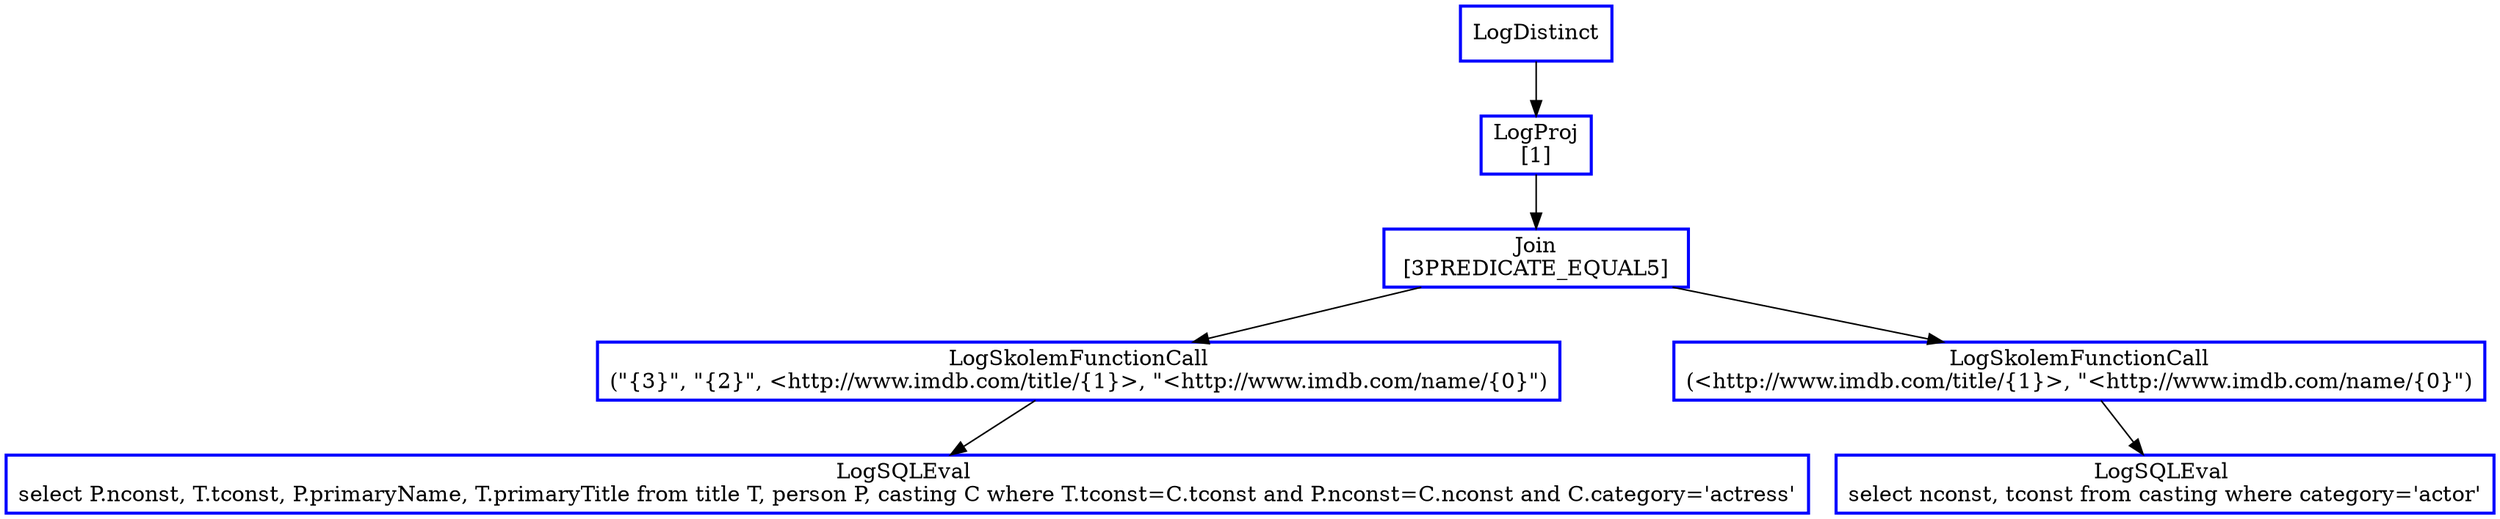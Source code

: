 digraph  g{
node [shape=rectangle, color=black, fontcolor=black, style=bold]
0 [label="LogDistinct" , color = blue] ; 
1 [label="LogProj
[1]" , color = blue] ; 
0 -> 1 ; 
2 [label="Join\n [3PREDICATE_EQUAL5] ", color = blue] ; 
1 -> 2 ; 
3 [label="LogSkolemFunctionCall
(\"{3}\", \"{2}\", <http://www.imdb.com/title/{1}>, \"<http://www.imdb.com/name/{0}\")" , color = blue] ; 
2 -> 3 ; 
4 [label="LogSQLEval 
select P.nconst, T.tconst, P.primaryName, T.primaryTitle from title T, person P, casting C where T.tconst=C.tconst and P.nconst=C.nconst and C.category='actress'", color = blue] ; 
3 -> 4 ; 
5 [label="LogSkolemFunctionCall
(<http://www.imdb.com/title/{1}>, \"<http://www.imdb.com/name/{0}\")" , color = blue] ; 
2 -> 5 ; 
6 [label="LogSQLEval 
select nconst, tconst from casting where category='actor'", color = blue] ; 
5 -> 6 ; 
}

